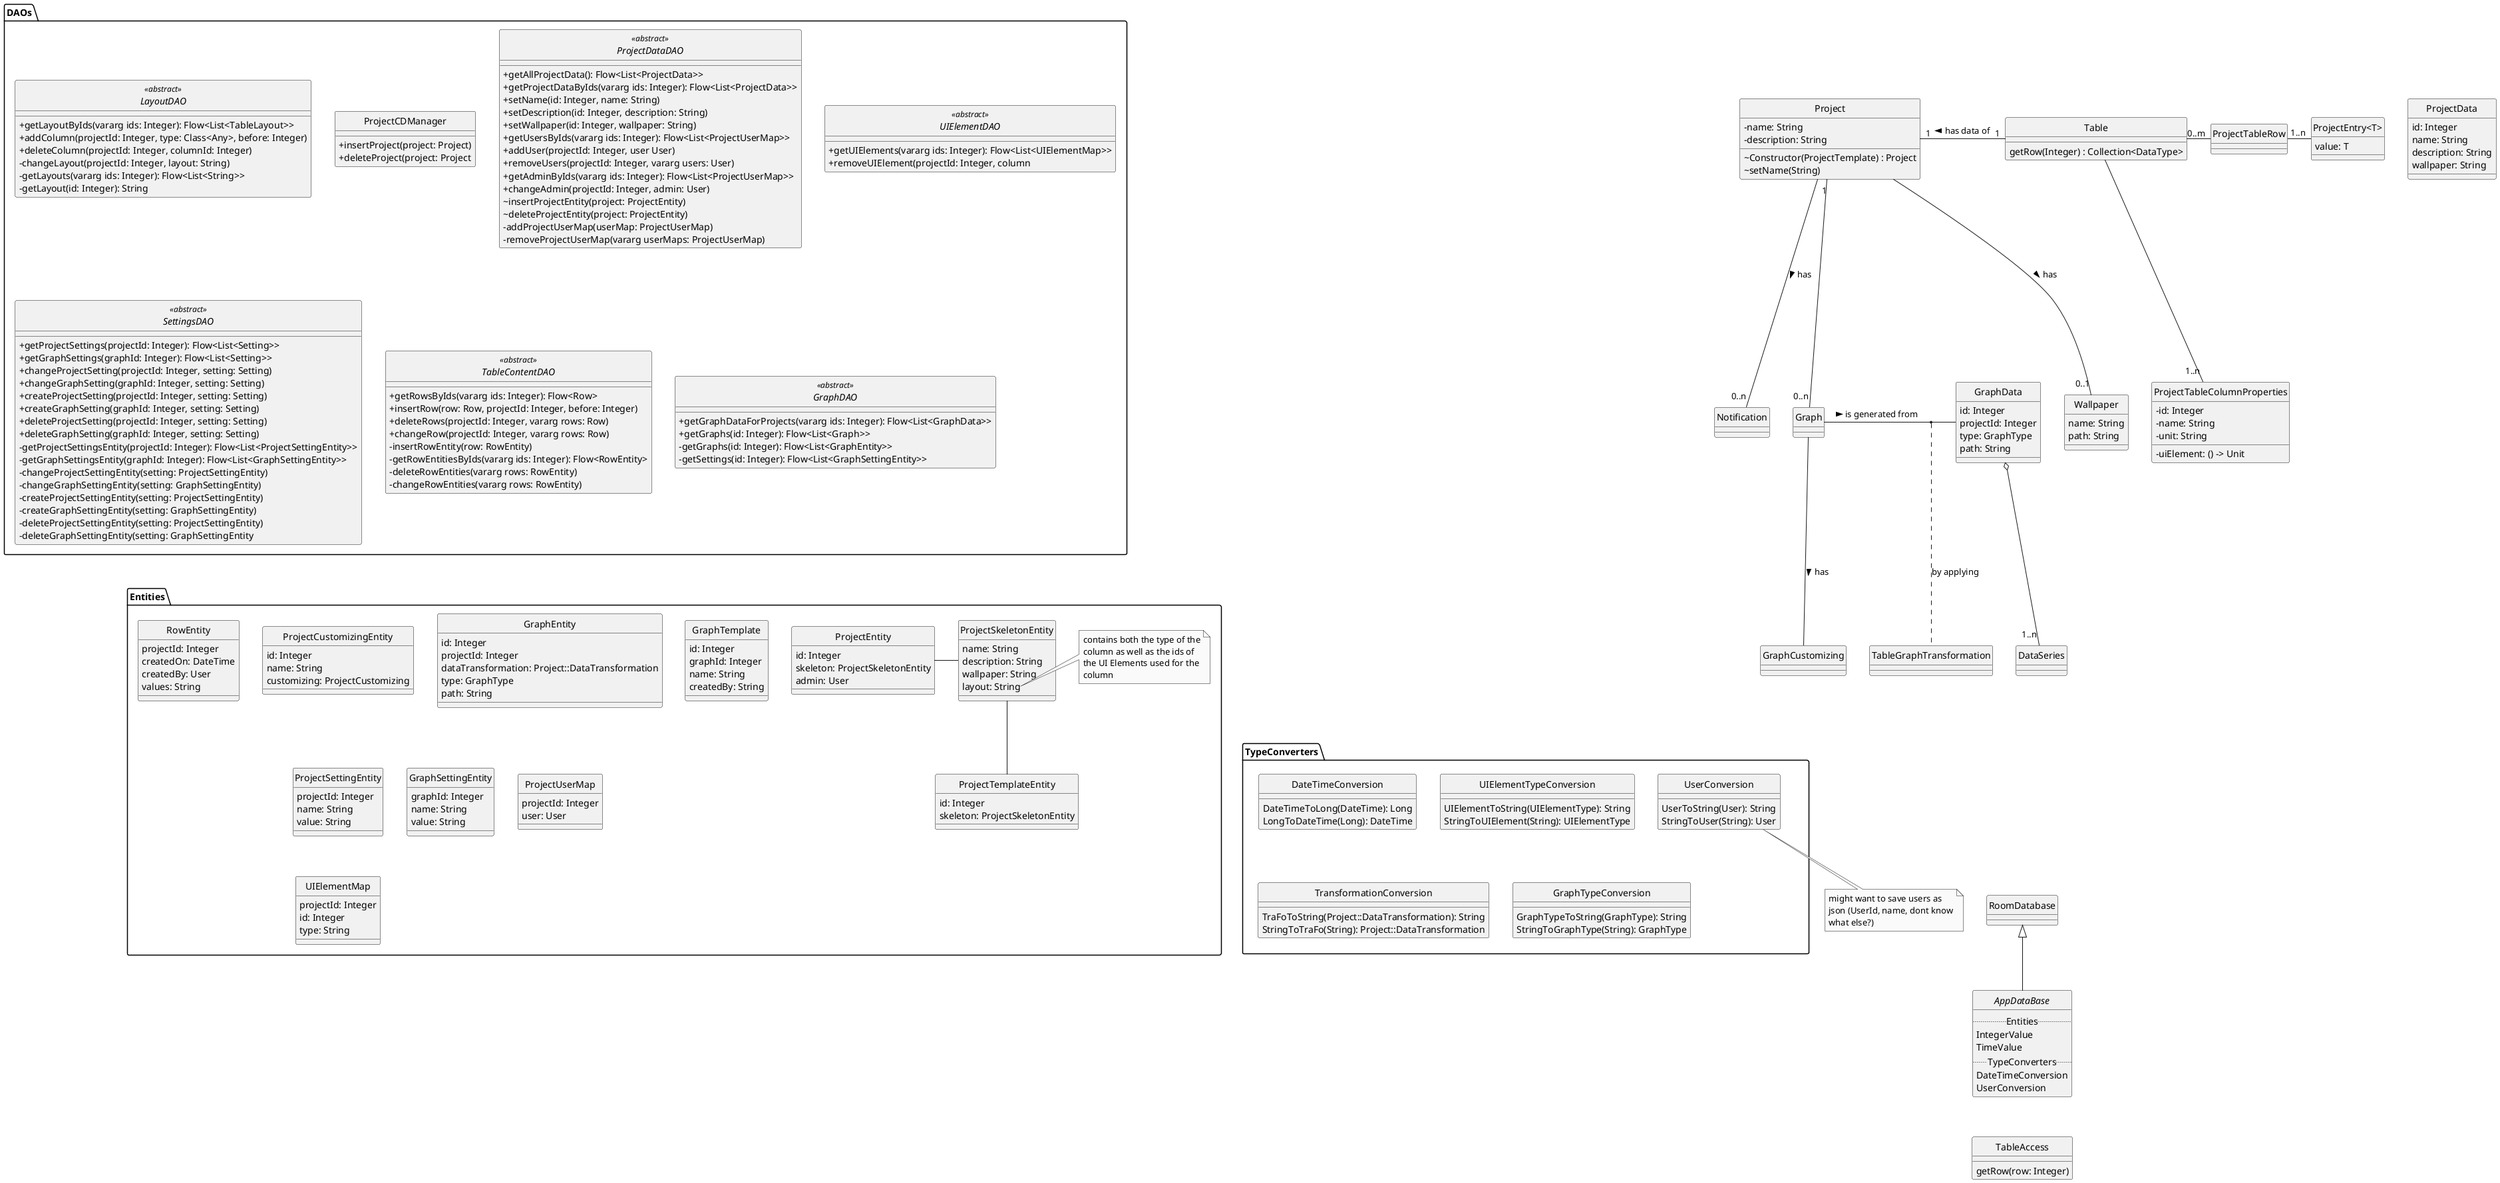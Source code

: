 @startuml

skinparam monochrome true
skinparam shadowing false
skinparam genericDisplay old
skinparam classAttributeIconSize 0
hide circle


abstract class AppDataBase {
    ..Entities..
    IntegerValue
    TimeValue
    ..TypeConverters..
    DateTimeConversion
    UserConversion
}

package Entities {
    '@Entity(primaryKeys=["projectId", "createdOn", "createdBy"])
    class RowEntity {
        projectId: Integer
        createdOn: DateTime
        createdBy: User
        values: String
    }

    '@Entity
    class ProjectEntity {
        'PrimaryKey
        id: Integer
        '@Embedded
        skeleton: ProjectSkeletonEntity
        admin: User
    }
    ProjectEntity - ProjectSkeletonEntity

    '@Entity
    class ProjectTemplateEntity {
        id: Integer
        '@Embedded
        skeleton: ProjectSkeletonEntity
    }
    ProjectSkeletonEntity -- ProjectTemplateEntity

    '@Entity
    class ProjectCustomizingEntity {
        'PrimaryKey
        id: Integer
        name: String
        'Embedded
        customizing: ProjectCustomizing
    }
  
    '@Entity
    class GraphEntity {
        '@PrimaryKey
        id: Integer
        projectId: Integer
        dataTransformation: Project::DataTransformation
        type: GraphType
        path: String
    }
  
    '@Entity
    class GraphTemplate {
        '@PrimaryKey
        id: Integer
        graphId: Integer
        name: String
        createdBy: String
    }

    '@Entity(primaryKey=["settingsId", "name"])
    class ProjectSettingEntity {
        projectId: Integer
        name: String
        value: String
    }

    '@Entity(primaryKey=["settingsId", "name"])
    class GraphSettingEntity {
        graphId: Integer
        name: String
        value: String
    }

    '@Entity(primaryKey=["projectId", "user"])
    class ProjectUserMap {
        projectId: Integer
        user: User
    }

    '@Entity(primaryKey=["projectId", "id"])
    class UIElementMap {
        projectId: Integer
        id: Integer
        type: String
    }
  
    class ProjectSkeletonEntity {
        name: String
        description: String
        wallpaper: String
        layout: String
    }

    note right of ProjectSkeletonEntity::layout
        contains both the type of the
        column as well as the ids of
        the UI Elements used for the
        column
    end note
}

class ProjectData {
    id: Integer
    name: String
    description: String
    wallpaper: String
}

class GraphData {
    id: Integer
    projectId: Integer
    type: GraphType
    path: String
}

package DAOs {
    class ProjectCDManager {
        +insertProject(project: Project)
        +deleteProject(project: Project
    }

    abstract class TableContentDAO <<abstract>> {
        +getRowsByIds(vararg ids: Integer): Flow<Row>
        +insertRow(row: Row, projectId: Integer, before: Integer)
        +deleteRows(projectId: Integer, vararg rows: Row)
        +changeRow(projectId: Integer, vararg rows: Row)
        '@Insert
        -insertRowEntity(row: RowEntity)
        '@Query("SELECT * FROM row WHERE projectId IN (:ids)")
        -getRowEntitiesByIds(vararg ids: Integer): Flow<RowEntity>
        '@Delete
        -deleteRowEntities(vararg rows: RowEntity)
        '@Update
        -changeRowEntities(vararg rows: RowEntity)
    }

    abstract class ProjectDataDAO <<abstract>> {
        '@Query("SELECT id, name, description, wallpaper FROM project")
        +getAllProjectData(): Flow<List<ProjectData>>
        '@Query("SELECT id, name, description, wallpaper
        '        FROM   project
        '        WHERE  id IN (:ids)")
        +getProjectDataByIds(vararg ids: Integer): Flow<List<ProjectData>>
        '@Query("UPDATE project SET name = :name WHERE id = :id")
        +setName(id: Integer, name: String)
        '@Query("UPDATE project SET description = :description WHERE id = :id")
        +setDescription(id: Integer, description: String)
        '@Query("UPDATE project SET wallpaper = :wallpaper WHERE id = :id")
        +setWallpaper(id: Integer, wallpaper: String)
        '@Query("SELECT * FROM user WHERE projectId IN (:ids)")
        +getUsersByIds(vararg ids: Integer): Flow<List<ProjectUserMap>>
        +addUser(projectId: Integer, user User)
        +removeUsers(projectId: Integer, vararg users: User)
        '@Query("SELECT id AS projectId, admin AS user FROM project WHERE id IN (:ids)")
        +getAdminByIds(vararg ids: Integer): Flow<List<ProjectUserMap>>
        '@Query("UPDATE project SET admin = :admin WHERE id = :projectId")
        +changeAdmin(projectId: Integer, admin: User)
        '@Insert
        ~insertProjectEntity(project: ProjectEntity)
        '@Delete
        ~deleteProjectEntity(project: ProjectEntity)
        '@Insert
        -addProjectUserMap(userMap: ProjectUserMap)
        '@Delete
        -removeProjectUserMap(vararg userMaps: ProjectUserMap)
    }

    abstract class SettingsDAO <<abstract>> {
        +getProjectSettings(projectId: Integer): Flow<List<Setting>>
        +getGraphSettings(graphId: Integer): Flow<List<Setting>>
        +changeProjectSetting(projectId: Integer, setting: Setting)
        +changeGraphSetting(graphId: Integer, setting: Setting)
        +createProjectSetting(projectId: Integer, setting: Setting)
        +createGraphSetting(graphId: Integer, setting: Setting)
        +deleteProjectSetting(projectId: Integer, setting: Setting)
        +deleteGraphSetting(graphId: Integer, setting: Setting)
        '@Query("SELECT name, value FROM projectSetting WHERE projectId = :projectId")
        -getProjectSettingsEntity(projectId: Integer): Flow<List<ProjectSettingEntity>>
        '@Query("SELECT name, value FROM graphSetting WHERE graphId = :graphId")
        -getGraphSettingsEntity(graphId: Integer): Flow<List<GraphSettingEntity>>
        '@Update
        -changeProjectSettingEntity(setting: ProjectSettingEntity)
        '@Update
        -changeGraphSettingEntity(setting: GraphSettingEntity)
        '@Insert
        -createProjectSettingEntity(setting: ProjectSettingEntity)
        '@Insert
        -createGraphSettingEntity(setting: GraphSettingEntity)
        '@Delete
        -deleteProjectSettingEntity(setting: ProjectSettingEntity)
        '@Delete
        -deleteGraphSettingEntity(setting: GraphSettingEntity
    }

    abstract class LayoutDAO <<abstract>> {
        +getLayoutByIds(vararg ids: Integer): Flow<List<TableLayout>>
        +addColumn(projectId: Integer, type: Class<Any>, before: Integer)
        +deleteColumn(projectId: Integer, columnId: Integer)
        '@Query("UPDATE project SET layout = :layout WHERE id = :projectId")
        -changeLayout(projectId: Integer, layout: String)
        '@Query("SELECT layout FROM project WHERE id IN (:ids)")
        -getLayouts(vararg ids: Integer): Flow<List<String>>
        '@Query("SELECT layout FROM project WHERE id = :id")
        -getLayout(id: Integer): String
    }

    abstract class GraphDAO <<abstract>> {
        '@Query("SELECT id, projectId, type, path FROM graph WHERE projectId IN (:ids)")
        +getGraphDataForProjects(vararg ids: Integer): Flow<List<GraphData>>
        +getGraphs(id: Integer): Flow<List<Graph>>
        '@Query("SELECT * FROM graph WHERE projectId = :id")
        -getGraphs(id: Integer): Flow<List<GraphEntity>>
        '@Query("SELECT name, value FROM graphSetting WHERE graphId = :id")
        -getSettings(id: Integer): Flow<List<GraphSettingEntity>>
    }

    abstract class UIElementDAO <<abstract>> {
        +getUIElements(vararg ids: Integer): Flow<List<UIElementMap>>
        +removeUIElement(projectId: Integer, column
    }
}

package TypeConverters {
    class DateTimeConversion {
        DateTimeToLong(DateTime): Long
        LongToDateTime(Long): DateTime
    }

    class UserConversion {
        UserToString(User): String
        StringToUser(String): User
    }

    class UIElementTypeConversion {
        UIElementToString(UIElementType): String
        StringToUIElement(String): UIElementType
    }

    class TransformationConversion {
        TraFoToString(Project::DataTransformation): String
        StringToTraFo(String): Project::DataTransformation
    }

    class GraphTypeConversion {
        GraphTypeToString(GraphType): String
        StringToGraphType(String): GraphType
    }
}

note bottom of UserConversion
    might want to save users as
    json (UserId, name, dont know
    what else?)
end note

class TableAccess {
  getRow(row: Integer)
}

class Project {
  - name: String
  - description: String
  ~ Constructor(ProjectTemplate) : Project
  ~ setName(String)
}
Project - "0..1" Wallpaper : has >
Project -- "0..n" Notification : has >
Project "1" - "1" Table : has data of <
Project "1" -- "0..n" Graph


class Wallpaper {
  name: String
  path: String
  'Some kind of method to read the specified file and return the image or whatever is needed for the UI
}

class Notification {
  
}

class Table {
  getRow(Integer) : Collection<DataType>
}
'Das sollten wahrscheinlich unbounded Arrays werden
Table -- "1..n" ProjectTableColumnProperties
Table - "0..m" ProjectTableRow

class ProjectTableRow {
  
}
ProjectTableRow - "1..n" ProjectEntry

class ProjectEntry<T> {
  value: T
}

class ProjectTableColumnProperties {
  - id: Integer
  - name: String
  - unit: String
  - uiElement: () -> Unit
}

class Graph {
  
}
Graph -- GraphCustomizing : has >
Graph - GraphData : is generated from >
(Graph, GraphData) .. TableGraphTransformation : by applying

class GraphData {
  
}
GraphData o-- "1..n" DataSeries

class DataSeries {
  
}

class GraphCustomizing {
  
}

class TableGraphTransformation {
  
}

RoomDatabase <|-- AppDataBase

AppDataBase -[hidden]-> TableAccess
Table -[hidden]-> Wallpaper
GraphCustomizing -[hidden]-> TypeConverters
TypeConverters -[hidden]-> RoomDatabase
SettingsDAO -[hidden]-> RowEntity
LayoutDAO -[hidden]-> SettingsDAO
SettingsDAO -[hidden]> TableContentDAO
ProjectDataDAO -[hidden]> UIElementDAO
TableContentDAO -[hidden]> GraphDAO



@enduml